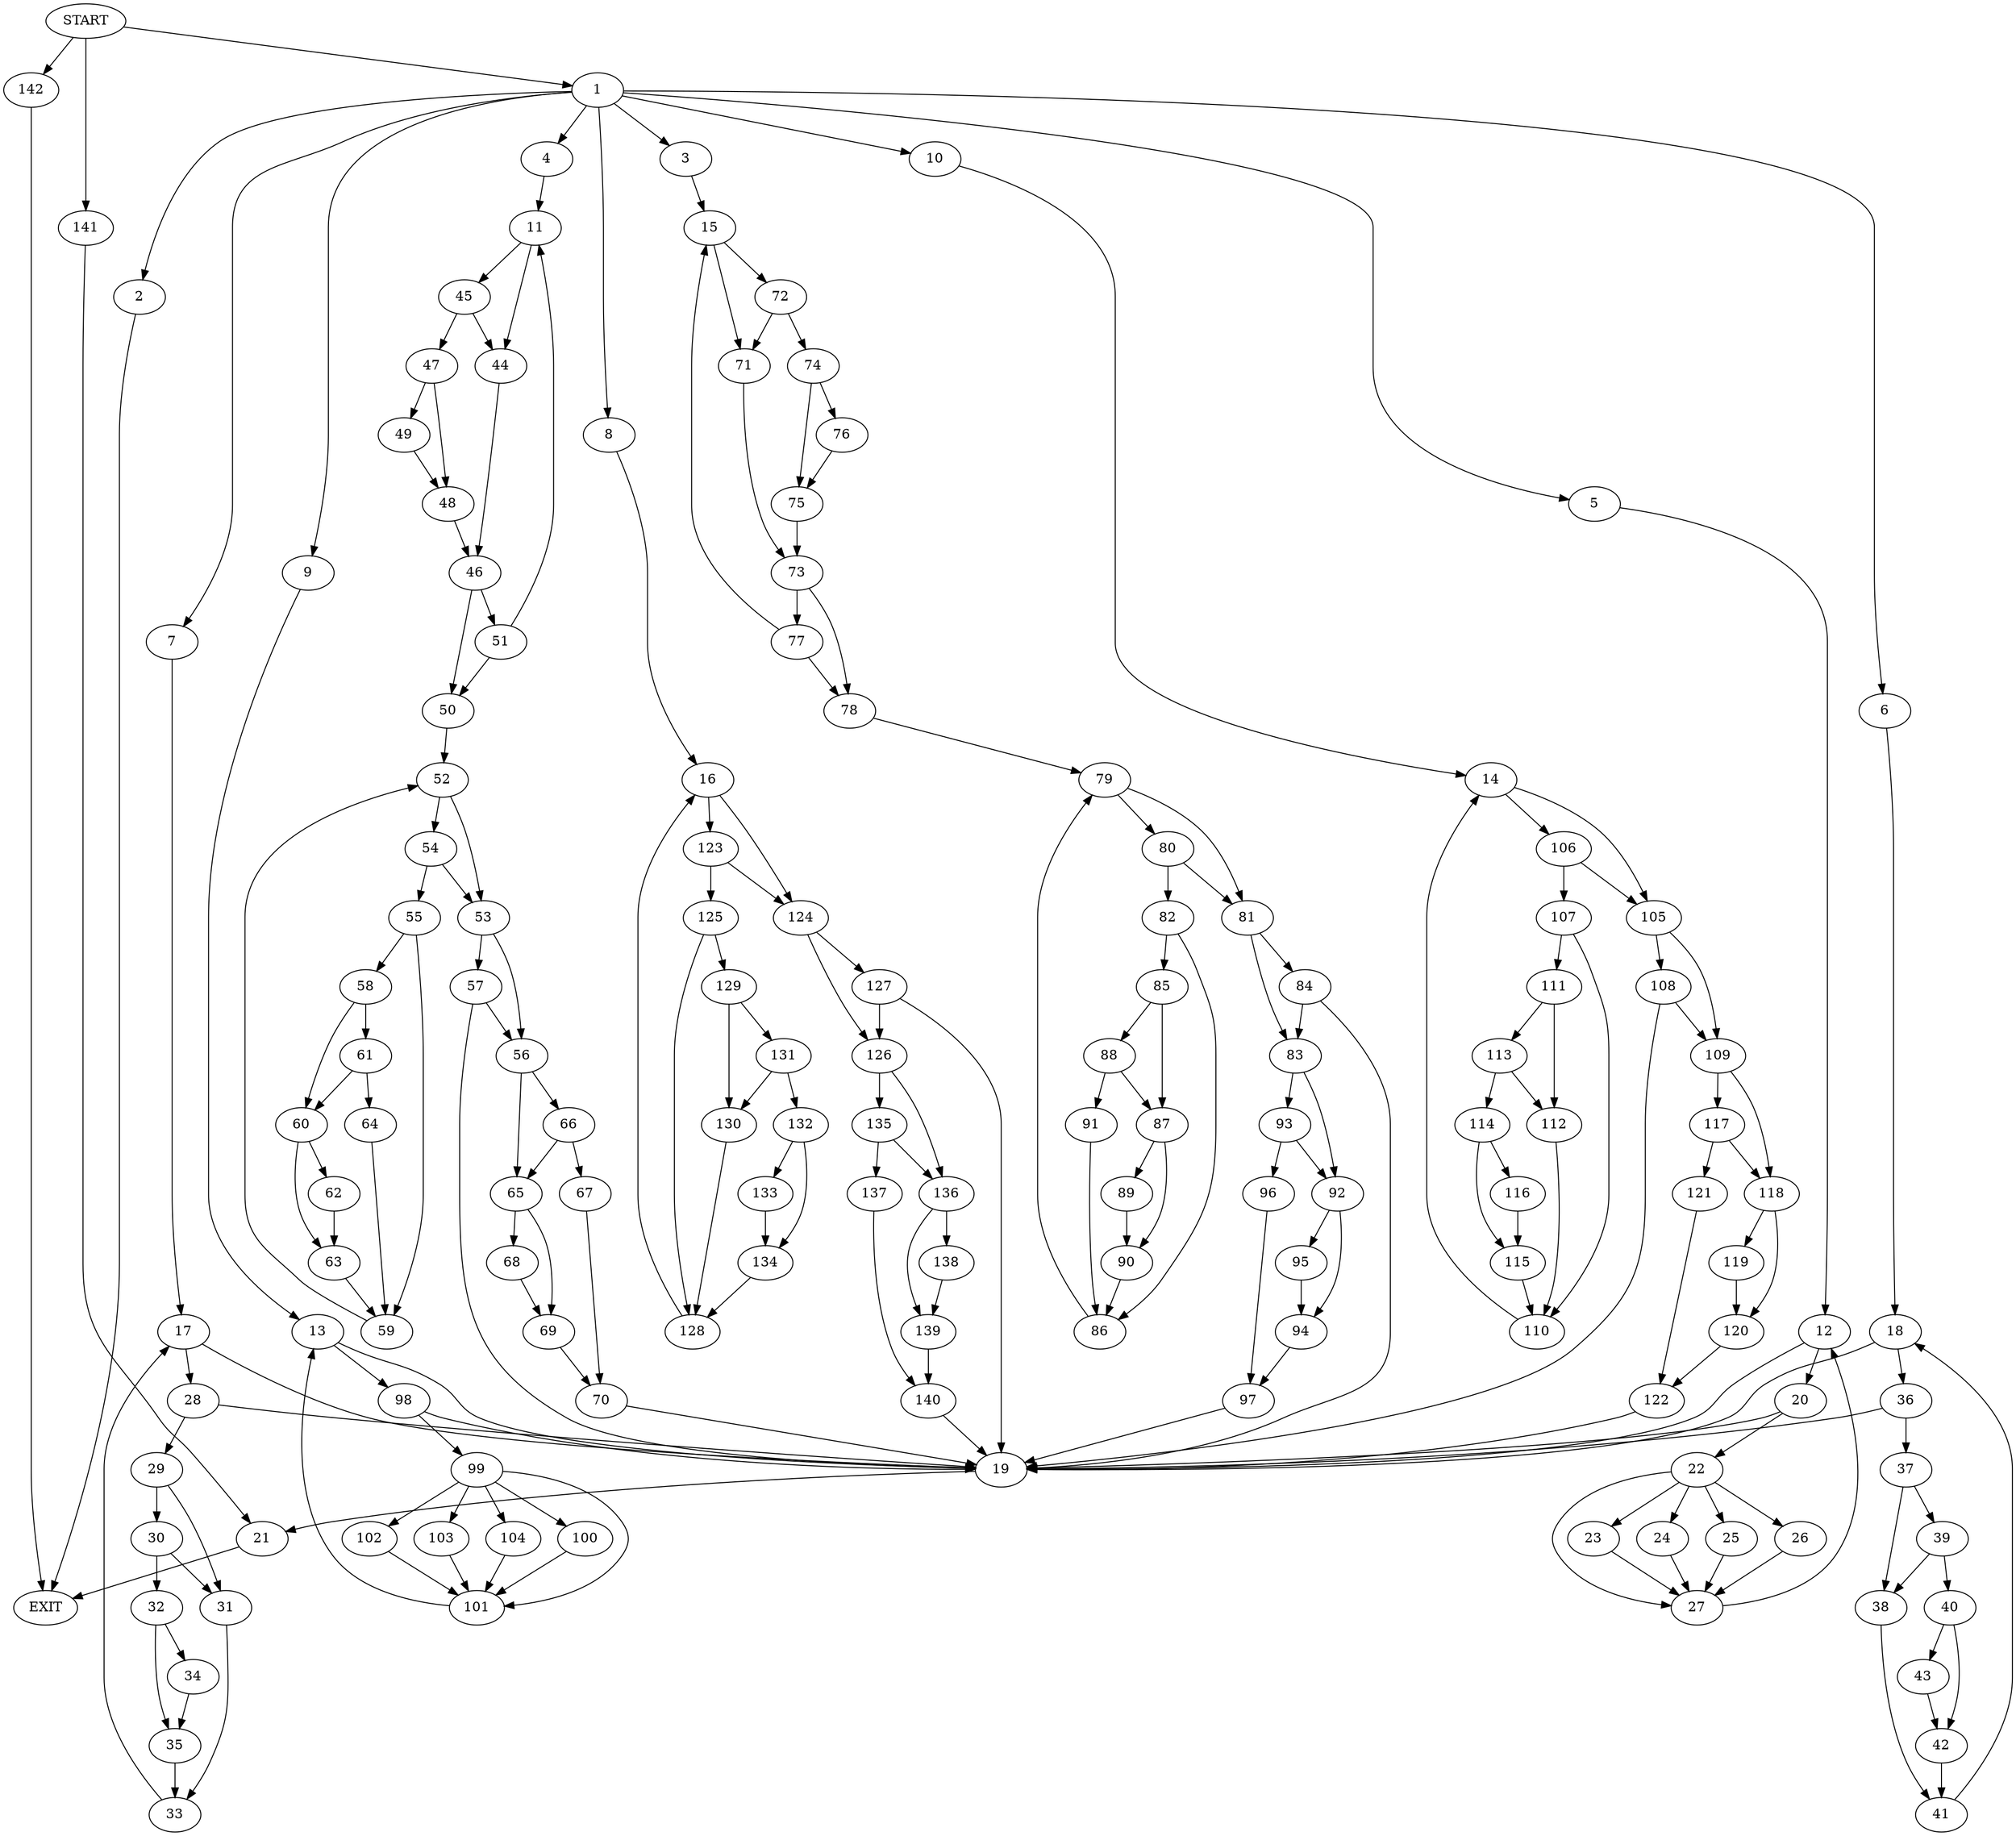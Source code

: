 digraph {
0 [label="START"];
1;
2;
3;
4;
5;
6;
7;
8;
9;
10;
11;
12;
13;
14;
15;
16;
17;
18;
19;
20;
21;
22;
23;
24;
25;
26;
27;
28;
29;
30;
31;
32;
33;
34;
35;
36;
37;
38;
39;
40;
41;
42;
43;
44;
45;
46;
47;
48;
49;
50;
51;
52;
53;
54;
55;
56;
57;
58;
59;
60;
61;
62;
63;
64;
65;
66;
67;
68;
69;
70;
71;
72;
73;
74;
75;
76;
77;
78;
79;
80;
81;
82;
83;
84;
85;
86;
87;
88;
89;
90;
91;
92;
93;
94;
95;
96;
97;
98;
99;
100;
101;
102;
103;
104;
105;
106;
107;
108;
109;
110;
111;
112;
113;
114;
115;
116;
117;
118;
119;
120;
121;
122;
123;
124;
125;
126;
127;
128;
129;
130;
131;
132;
133;
134;
135;
136;
137;
138;
139;
140;
141;
142;
143 [label="EXIT"];
0 -> 1;
1 -> 2;
1 -> 3;
1 -> 4;
1 -> 5;
1 -> 6;
1 -> 7;
1 -> 8;
1 -> 9;
1 -> 10;
4 -> 11;
5 -> 12;
9 -> 13;
10 -> 14;
3 -> 15;
8 -> 16;
7 -> 17;
6 -> 18;
2 -> 143;
12 -> 19;
12 -> 20;
19 -> 21;
20 -> 22;
20 -> 19;
22 -> 23;
22 -> 24;
22 -> 25;
22 -> 26;
22 -> 27;
26 -> 27;
23 -> 27;
24 -> 27;
27 -> 12;
25 -> 27;
17 -> 28;
17 -> 19;
28 -> 19;
28 -> 29;
29 -> 30;
29 -> 31;
30 -> 32;
30 -> 31;
31 -> 33;
32 -> 34;
32 -> 35;
33 -> 17;
35 -> 33;
34 -> 35;
18 -> 19;
18 -> 36;
36 -> 19;
36 -> 37;
37 -> 38;
37 -> 39;
39 -> 40;
39 -> 38;
38 -> 41;
40 -> 42;
40 -> 43;
41 -> 18;
43 -> 42;
42 -> 41;
11 -> 44;
11 -> 45;
44 -> 46;
45 -> 47;
45 -> 44;
47 -> 48;
47 -> 49;
46 -> 50;
46 -> 51;
48 -> 46;
49 -> 48;
50 -> 52;
51 -> 50;
51 -> 11;
52 -> 53;
52 -> 54;
54 -> 53;
54 -> 55;
53 -> 56;
53 -> 57;
55 -> 58;
55 -> 59;
58 -> 60;
58 -> 61;
59 -> 52;
60 -> 62;
60 -> 63;
61 -> 64;
61 -> 60;
64 -> 59;
62 -> 63;
63 -> 59;
56 -> 65;
56 -> 66;
57 -> 56;
57 -> 19;
66 -> 67;
66 -> 65;
65 -> 68;
65 -> 69;
67 -> 70;
70 -> 19;
69 -> 70;
68 -> 69;
15 -> 71;
15 -> 72;
71 -> 73;
72 -> 71;
72 -> 74;
74 -> 75;
74 -> 76;
73 -> 77;
73 -> 78;
76 -> 75;
75 -> 73;
78 -> 79;
77 -> 15;
77 -> 78;
79 -> 80;
79 -> 81;
80 -> 81;
80 -> 82;
81 -> 83;
81 -> 84;
82 -> 85;
82 -> 86;
86 -> 79;
85 -> 87;
85 -> 88;
87 -> 89;
87 -> 90;
88 -> 87;
88 -> 91;
91 -> 86;
89 -> 90;
90 -> 86;
84 -> 19;
84 -> 83;
83 -> 92;
83 -> 93;
92 -> 94;
92 -> 95;
93 -> 96;
93 -> 92;
96 -> 97;
97 -> 19;
95 -> 94;
94 -> 97;
13 -> 98;
13 -> 19;
98 -> 99;
98 -> 19;
99 -> 100;
99 -> 101;
99 -> 102;
99 -> 103;
99 -> 104;
102 -> 101;
100 -> 101;
104 -> 101;
103 -> 101;
101 -> 13;
14 -> 105;
14 -> 106;
106 -> 105;
106 -> 107;
105 -> 108;
105 -> 109;
107 -> 110;
107 -> 111;
110 -> 14;
111 -> 112;
111 -> 113;
113 -> 112;
113 -> 114;
112 -> 110;
114 -> 115;
114 -> 116;
115 -> 110;
116 -> 115;
108 -> 19;
108 -> 109;
109 -> 117;
109 -> 118;
118 -> 119;
118 -> 120;
117 -> 118;
117 -> 121;
121 -> 122;
122 -> 19;
120 -> 122;
119 -> 120;
16 -> 123;
16 -> 124;
123 -> 125;
123 -> 124;
124 -> 126;
124 -> 127;
125 -> 128;
125 -> 129;
129 -> 130;
129 -> 131;
128 -> 16;
131 -> 130;
131 -> 132;
130 -> 128;
132 -> 133;
132 -> 134;
133 -> 134;
134 -> 128;
127 -> 126;
127 -> 19;
126 -> 135;
126 -> 136;
135 -> 137;
135 -> 136;
136 -> 138;
136 -> 139;
137 -> 140;
140 -> 19;
139 -> 140;
138 -> 139;
21 -> 143;
0 -> 141;
141 -> 21;
0 -> 142;
142 -> 143;
}